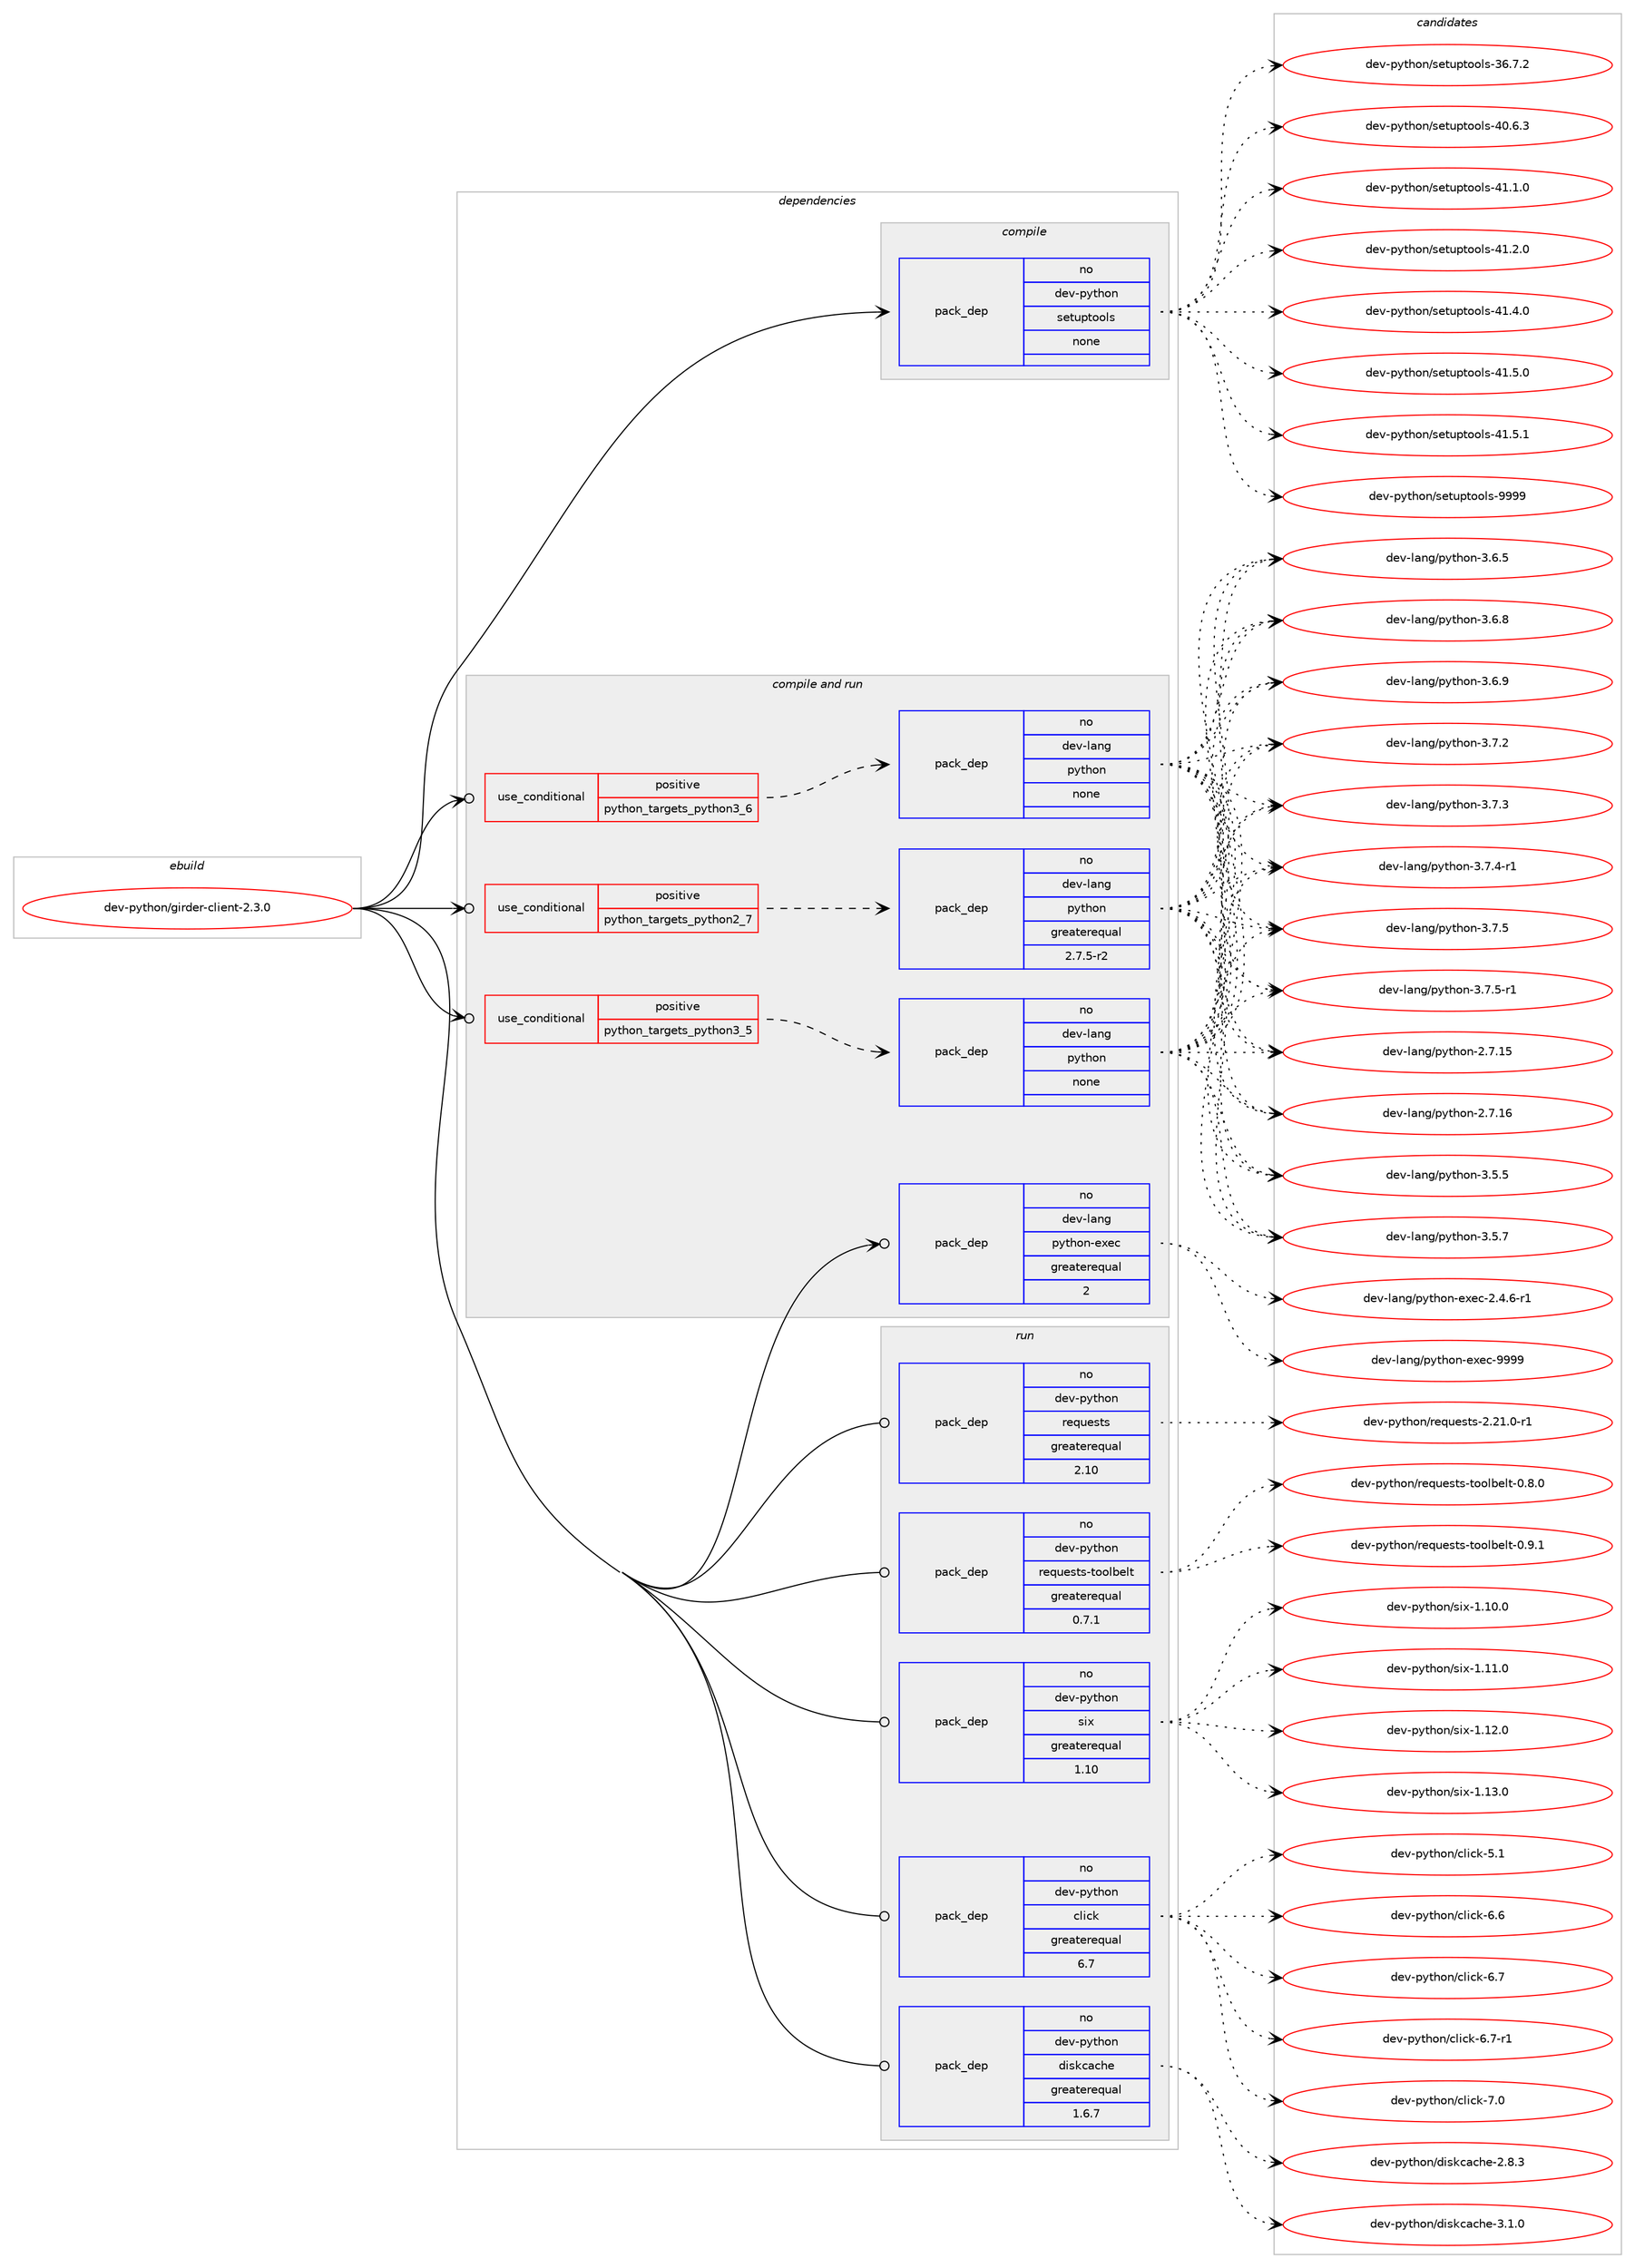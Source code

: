 digraph prolog {

# *************
# Graph options
# *************

newrank=true;
concentrate=true;
compound=true;
graph [rankdir=LR,fontname=Helvetica,fontsize=10,ranksep=1.5];#, ranksep=2.5, nodesep=0.2];
edge  [arrowhead=vee];
node  [fontname=Helvetica,fontsize=10];

# **********
# The ebuild
# **********

subgraph cluster_leftcol {
color=gray;
rank=same;
label=<<i>ebuild</i>>;
id [label="dev-python/girder-client-2.3.0", color=red, width=4, href="../dev-python/girder-client-2.3.0.svg"];
}

# ****************
# The dependencies
# ****************

subgraph cluster_midcol {
color=gray;
label=<<i>dependencies</i>>;
subgraph cluster_compile {
fillcolor="#eeeeee";
style=filled;
label=<<i>compile</i>>;
subgraph pack454807 {
dependency606609 [label=<<TABLE BORDER="0" CELLBORDER="1" CELLSPACING="0" CELLPADDING="4" WIDTH="220"><TR><TD ROWSPAN="6" CELLPADDING="30">pack_dep</TD></TR><TR><TD WIDTH="110">no</TD></TR><TR><TD>dev-python</TD></TR><TR><TD>setuptools</TD></TR><TR><TD>none</TD></TR><TR><TD></TD></TR></TABLE>>, shape=none, color=blue];
}
id:e -> dependency606609:w [weight=20,style="solid",arrowhead="vee"];
}
subgraph cluster_compileandrun {
fillcolor="#eeeeee";
style=filled;
label=<<i>compile and run</i>>;
subgraph cond140005 {
dependency606610 [label=<<TABLE BORDER="0" CELLBORDER="1" CELLSPACING="0" CELLPADDING="4"><TR><TD ROWSPAN="3" CELLPADDING="10">use_conditional</TD></TR><TR><TD>positive</TD></TR><TR><TD>python_targets_python2_7</TD></TR></TABLE>>, shape=none, color=red];
subgraph pack454808 {
dependency606611 [label=<<TABLE BORDER="0" CELLBORDER="1" CELLSPACING="0" CELLPADDING="4" WIDTH="220"><TR><TD ROWSPAN="6" CELLPADDING="30">pack_dep</TD></TR><TR><TD WIDTH="110">no</TD></TR><TR><TD>dev-lang</TD></TR><TR><TD>python</TD></TR><TR><TD>greaterequal</TD></TR><TR><TD>2.7.5-r2</TD></TR></TABLE>>, shape=none, color=blue];
}
dependency606610:e -> dependency606611:w [weight=20,style="dashed",arrowhead="vee"];
}
id:e -> dependency606610:w [weight=20,style="solid",arrowhead="odotvee"];
subgraph cond140006 {
dependency606612 [label=<<TABLE BORDER="0" CELLBORDER="1" CELLSPACING="0" CELLPADDING="4"><TR><TD ROWSPAN="3" CELLPADDING="10">use_conditional</TD></TR><TR><TD>positive</TD></TR><TR><TD>python_targets_python3_5</TD></TR></TABLE>>, shape=none, color=red];
subgraph pack454809 {
dependency606613 [label=<<TABLE BORDER="0" CELLBORDER="1" CELLSPACING="0" CELLPADDING="4" WIDTH="220"><TR><TD ROWSPAN="6" CELLPADDING="30">pack_dep</TD></TR><TR><TD WIDTH="110">no</TD></TR><TR><TD>dev-lang</TD></TR><TR><TD>python</TD></TR><TR><TD>none</TD></TR><TR><TD></TD></TR></TABLE>>, shape=none, color=blue];
}
dependency606612:e -> dependency606613:w [weight=20,style="dashed",arrowhead="vee"];
}
id:e -> dependency606612:w [weight=20,style="solid",arrowhead="odotvee"];
subgraph cond140007 {
dependency606614 [label=<<TABLE BORDER="0" CELLBORDER="1" CELLSPACING="0" CELLPADDING="4"><TR><TD ROWSPAN="3" CELLPADDING="10">use_conditional</TD></TR><TR><TD>positive</TD></TR><TR><TD>python_targets_python3_6</TD></TR></TABLE>>, shape=none, color=red];
subgraph pack454810 {
dependency606615 [label=<<TABLE BORDER="0" CELLBORDER="1" CELLSPACING="0" CELLPADDING="4" WIDTH="220"><TR><TD ROWSPAN="6" CELLPADDING="30">pack_dep</TD></TR><TR><TD WIDTH="110">no</TD></TR><TR><TD>dev-lang</TD></TR><TR><TD>python</TD></TR><TR><TD>none</TD></TR><TR><TD></TD></TR></TABLE>>, shape=none, color=blue];
}
dependency606614:e -> dependency606615:w [weight=20,style="dashed",arrowhead="vee"];
}
id:e -> dependency606614:w [weight=20,style="solid",arrowhead="odotvee"];
subgraph pack454811 {
dependency606616 [label=<<TABLE BORDER="0" CELLBORDER="1" CELLSPACING="0" CELLPADDING="4" WIDTH="220"><TR><TD ROWSPAN="6" CELLPADDING="30">pack_dep</TD></TR><TR><TD WIDTH="110">no</TD></TR><TR><TD>dev-lang</TD></TR><TR><TD>python-exec</TD></TR><TR><TD>greaterequal</TD></TR><TR><TD>2</TD></TR></TABLE>>, shape=none, color=blue];
}
id:e -> dependency606616:w [weight=20,style="solid",arrowhead="odotvee"];
}
subgraph cluster_run {
fillcolor="#eeeeee";
style=filled;
label=<<i>run</i>>;
subgraph pack454812 {
dependency606617 [label=<<TABLE BORDER="0" CELLBORDER="1" CELLSPACING="0" CELLPADDING="4" WIDTH="220"><TR><TD ROWSPAN="6" CELLPADDING="30">pack_dep</TD></TR><TR><TD WIDTH="110">no</TD></TR><TR><TD>dev-python</TD></TR><TR><TD>click</TD></TR><TR><TD>greaterequal</TD></TR><TR><TD>6.7</TD></TR></TABLE>>, shape=none, color=blue];
}
id:e -> dependency606617:w [weight=20,style="solid",arrowhead="odot"];
subgraph pack454813 {
dependency606618 [label=<<TABLE BORDER="0" CELLBORDER="1" CELLSPACING="0" CELLPADDING="4" WIDTH="220"><TR><TD ROWSPAN="6" CELLPADDING="30">pack_dep</TD></TR><TR><TD WIDTH="110">no</TD></TR><TR><TD>dev-python</TD></TR><TR><TD>diskcache</TD></TR><TR><TD>greaterequal</TD></TR><TR><TD>1.6.7</TD></TR></TABLE>>, shape=none, color=blue];
}
id:e -> dependency606618:w [weight=20,style="solid",arrowhead="odot"];
subgraph pack454814 {
dependency606619 [label=<<TABLE BORDER="0" CELLBORDER="1" CELLSPACING="0" CELLPADDING="4" WIDTH="220"><TR><TD ROWSPAN="6" CELLPADDING="30">pack_dep</TD></TR><TR><TD WIDTH="110">no</TD></TR><TR><TD>dev-python</TD></TR><TR><TD>requests</TD></TR><TR><TD>greaterequal</TD></TR><TR><TD>2.10</TD></TR></TABLE>>, shape=none, color=blue];
}
id:e -> dependency606619:w [weight=20,style="solid",arrowhead="odot"];
subgraph pack454815 {
dependency606620 [label=<<TABLE BORDER="0" CELLBORDER="1" CELLSPACING="0" CELLPADDING="4" WIDTH="220"><TR><TD ROWSPAN="6" CELLPADDING="30">pack_dep</TD></TR><TR><TD WIDTH="110">no</TD></TR><TR><TD>dev-python</TD></TR><TR><TD>requests-toolbelt</TD></TR><TR><TD>greaterequal</TD></TR><TR><TD>0.7.1</TD></TR></TABLE>>, shape=none, color=blue];
}
id:e -> dependency606620:w [weight=20,style="solid",arrowhead="odot"];
subgraph pack454816 {
dependency606621 [label=<<TABLE BORDER="0" CELLBORDER="1" CELLSPACING="0" CELLPADDING="4" WIDTH="220"><TR><TD ROWSPAN="6" CELLPADDING="30">pack_dep</TD></TR><TR><TD WIDTH="110">no</TD></TR><TR><TD>dev-python</TD></TR><TR><TD>six</TD></TR><TR><TD>greaterequal</TD></TR><TR><TD>1.10</TD></TR></TABLE>>, shape=none, color=blue];
}
id:e -> dependency606621:w [weight=20,style="solid",arrowhead="odot"];
}
}

# **************
# The candidates
# **************

subgraph cluster_choices {
rank=same;
color=gray;
label=<<i>candidates</i>>;

subgraph choice454807 {
color=black;
nodesep=1;
choice100101118451121211161041111104711510111611711211611111110811545515446554650 [label="dev-python/setuptools-36.7.2", color=red, width=4,href="../dev-python/setuptools-36.7.2.svg"];
choice100101118451121211161041111104711510111611711211611111110811545524846544651 [label="dev-python/setuptools-40.6.3", color=red, width=4,href="../dev-python/setuptools-40.6.3.svg"];
choice100101118451121211161041111104711510111611711211611111110811545524946494648 [label="dev-python/setuptools-41.1.0", color=red, width=4,href="../dev-python/setuptools-41.1.0.svg"];
choice100101118451121211161041111104711510111611711211611111110811545524946504648 [label="dev-python/setuptools-41.2.0", color=red, width=4,href="../dev-python/setuptools-41.2.0.svg"];
choice100101118451121211161041111104711510111611711211611111110811545524946524648 [label="dev-python/setuptools-41.4.0", color=red, width=4,href="../dev-python/setuptools-41.4.0.svg"];
choice100101118451121211161041111104711510111611711211611111110811545524946534648 [label="dev-python/setuptools-41.5.0", color=red, width=4,href="../dev-python/setuptools-41.5.0.svg"];
choice100101118451121211161041111104711510111611711211611111110811545524946534649 [label="dev-python/setuptools-41.5.1", color=red, width=4,href="../dev-python/setuptools-41.5.1.svg"];
choice10010111845112121116104111110471151011161171121161111111081154557575757 [label="dev-python/setuptools-9999", color=red, width=4,href="../dev-python/setuptools-9999.svg"];
dependency606609:e -> choice100101118451121211161041111104711510111611711211611111110811545515446554650:w [style=dotted,weight="100"];
dependency606609:e -> choice100101118451121211161041111104711510111611711211611111110811545524846544651:w [style=dotted,weight="100"];
dependency606609:e -> choice100101118451121211161041111104711510111611711211611111110811545524946494648:w [style=dotted,weight="100"];
dependency606609:e -> choice100101118451121211161041111104711510111611711211611111110811545524946504648:w [style=dotted,weight="100"];
dependency606609:e -> choice100101118451121211161041111104711510111611711211611111110811545524946524648:w [style=dotted,weight="100"];
dependency606609:e -> choice100101118451121211161041111104711510111611711211611111110811545524946534648:w [style=dotted,weight="100"];
dependency606609:e -> choice100101118451121211161041111104711510111611711211611111110811545524946534649:w [style=dotted,weight="100"];
dependency606609:e -> choice10010111845112121116104111110471151011161171121161111111081154557575757:w [style=dotted,weight="100"];
}
subgraph choice454808 {
color=black;
nodesep=1;
choice10010111845108971101034711212111610411111045504655464953 [label="dev-lang/python-2.7.15", color=red, width=4,href="../dev-lang/python-2.7.15.svg"];
choice10010111845108971101034711212111610411111045504655464954 [label="dev-lang/python-2.7.16", color=red, width=4,href="../dev-lang/python-2.7.16.svg"];
choice100101118451089711010347112121116104111110455146534653 [label="dev-lang/python-3.5.5", color=red, width=4,href="../dev-lang/python-3.5.5.svg"];
choice100101118451089711010347112121116104111110455146534655 [label="dev-lang/python-3.5.7", color=red, width=4,href="../dev-lang/python-3.5.7.svg"];
choice100101118451089711010347112121116104111110455146544653 [label="dev-lang/python-3.6.5", color=red, width=4,href="../dev-lang/python-3.6.5.svg"];
choice100101118451089711010347112121116104111110455146544656 [label="dev-lang/python-3.6.8", color=red, width=4,href="../dev-lang/python-3.6.8.svg"];
choice100101118451089711010347112121116104111110455146544657 [label="dev-lang/python-3.6.9", color=red, width=4,href="../dev-lang/python-3.6.9.svg"];
choice100101118451089711010347112121116104111110455146554650 [label="dev-lang/python-3.7.2", color=red, width=4,href="../dev-lang/python-3.7.2.svg"];
choice100101118451089711010347112121116104111110455146554651 [label="dev-lang/python-3.7.3", color=red, width=4,href="../dev-lang/python-3.7.3.svg"];
choice1001011184510897110103471121211161041111104551465546524511449 [label="dev-lang/python-3.7.4-r1", color=red, width=4,href="../dev-lang/python-3.7.4-r1.svg"];
choice100101118451089711010347112121116104111110455146554653 [label="dev-lang/python-3.7.5", color=red, width=4,href="../dev-lang/python-3.7.5.svg"];
choice1001011184510897110103471121211161041111104551465546534511449 [label="dev-lang/python-3.7.5-r1", color=red, width=4,href="../dev-lang/python-3.7.5-r1.svg"];
dependency606611:e -> choice10010111845108971101034711212111610411111045504655464953:w [style=dotted,weight="100"];
dependency606611:e -> choice10010111845108971101034711212111610411111045504655464954:w [style=dotted,weight="100"];
dependency606611:e -> choice100101118451089711010347112121116104111110455146534653:w [style=dotted,weight="100"];
dependency606611:e -> choice100101118451089711010347112121116104111110455146534655:w [style=dotted,weight="100"];
dependency606611:e -> choice100101118451089711010347112121116104111110455146544653:w [style=dotted,weight="100"];
dependency606611:e -> choice100101118451089711010347112121116104111110455146544656:w [style=dotted,weight="100"];
dependency606611:e -> choice100101118451089711010347112121116104111110455146544657:w [style=dotted,weight="100"];
dependency606611:e -> choice100101118451089711010347112121116104111110455146554650:w [style=dotted,weight="100"];
dependency606611:e -> choice100101118451089711010347112121116104111110455146554651:w [style=dotted,weight="100"];
dependency606611:e -> choice1001011184510897110103471121211161041111104551465546524511449:w [style=dotted,weight="100"];
dependency606611:e -> choice100101118451089711010347112121116104111110455146554653:w [style=dotted,weight="100"];
dependency606611:e -> choice1001011184510897110103471121211161041111104551465546534511449:w [style=dotted,weight="100"];
}
subgraph choice454809 {
color=black;
nodesep=1;
choice10010111845108971101034711212111610411111045504655464953 [label="dev-lang/python-2.7.15", color=red, width=4,href="../dev-lang/python-2.7.15.svg"];
choice10010111845108971101034711212111610411111045504655464954 [label="dev-lang/python-2.7.16", color=red, width=4,href="../dev-lang/python-2.7.16.svg"];
choice100101118451089711010347112121116104111110455146534653 [label="dev-lang/python-3.5.5", color=red, width=4,href="../dev-lang/python-3.5.5.svg"];
choice100101118451089711010347112121116104111110455146534655 [label="dev-lang/python-3.5.7", color=red, width=4,href="../dev-lang/python-3.5.7.svg"];
choice100101118451089711010347112121116104111110455146544653 [label="dev-lang/python-3.6.5", color=red, width=4,href="../dev-lang/python-3.6.5.svg"];
choice100101118451089711010347112121116104111110455146544656 [label="dev-lang/python-3.6.8", color=red, width=4,href="../dev-lang/python-3.6.8.svg"];
choice100101118451089711010347112121116104111110455146544657 [label="dev-lang/python-3.6.9", color=red, width=4,href="../dev-lang/python-3.6.9.svg"];
choice100101118451089711010347112121116104111110455146554650 [label="dev-lang/python-3.7.2", color=red, width=4,href="../dev-lang/python-3.7.2.svg"];
choice100101118451089711010347112121116104111110455146554651 [label="dev-lang/python-3.7.3", color=red, width=4,href="../dev-lang/python-3.7.3.svg"];
choice1001011184510897110103471121211161041111104551465546524511449 [label="dev-lang/python-3.7.4-r1", color=red, width=4,href="../dev-lang/python-3.7.4-r1.svg"];
choice100101118451089711010347112121116104111110455146554653 [label="dev-lang/python-3.7.5", color=red, width=4,href="../dev-lang/python-3.7.5.svg"];
choice1001011184510897110103471121211161041111104551465546534511449 [label="dev-lang/python-3.7.5-r1", color=red, width=4,href="../dev-lang/python-3.7.5-r1.svg"];
dependency606613:e -> choice10010111845108971101034711212111610411111045504655464953:w [style=dotted,weight="100"];
dependency606613:e -> choice10010111845108971101034711212111610411111045504655464954:w [style=dotted,weight="100"];
dependency606613:e -> choice100101118451089711010347112121116104111110455146534653:w [style=dotted,weight="100"];
dependency606613:e -> choice100101118451089711010347112121116104111110455146534655:w [style=dotted,weight="100"];
dependency606613:e -> choice100101118451089711010347112121116104111110455146544653:w [style=dotted,weight="100"];
dependency606613:e -> choice100101118451089711010347112121116104111110455146544656:w [style=dotted,weight="100"];
dependency606613:e -> choice100101118451089711010347112121116104111110455146544657:w [style=dotted,weight="100"];
dependency606613:e -> choice100101118451089711010347112121116104111110455146554650:w [style=dotted,weight="100"];
dependency606613:e -> choice100101118451089711010347112121116104111110455146554651:w [style=dotted,weight="100"];
dependency606613:e -> choice1001011184510897110103471121211161041111104551465546524511449:w [style=dotted,weight="100"];
dependency606613:e -> choice100101118451089711010347112121116104111110455146554653:w [style=dotted,weight="100"];
dependency606613:e -> choice1001011184510897110103471121211161041111104551465546534511449:w [style=dotted,weight="100"];
}
subgraph choice454810 {
color=black;
nodesep=1;
choice10010111845108971101034711212111610411111045504655464953 [label="dev-lang/python-2.7.15", color=red, width=4,href="../dev-lang/python-2.7.15.svg"];
choice10010111845108971101034711212111610411111045504655464954 [label="dev-lang/python-2.7.16", color=red, width=4,href="../dev-lang/python-2.7.16.svg"];
choice100101118451089711010347112121116104111110455146534653 [label="dev-lang/python-3.5.5", color=red, width=4,href="../dev-lang/python-3.5.5.svg"];
choice100101118451089711010347112121116104111110455146534655 [label="dev-lang/python-3.5.7", color=red, width=4,href="../dev-lang/python-3.5.7.svg"];
choice100101118451089711010347112121116104111110455146544653 [label="dev-lang/python-3.6.5", color=red, width=4,href="../dev-lang/python-3.6.5.svg"];
choice100101118451089711010347112121116104111110455146544656 [label="dev-lang/python-3.6.8", color=red, width=4,href="../dev-lang/python-3.6.8.svg"];
choice100101118451089711010347112121116104111110455146544657 [label="dev-lang/python-3.6.9", color=red, width=4,href="../dev-lang/python-3.6.9.svg"];
choice100101118451089711010347112121116104111110455146554650 [label="dev-lang/python-3.7.2", color=red, width=4,href="../dev-lang/python-3.7.2.svg"];
choice100101118451089711010347112121116104111110455146554651 [label="dev-lang/python-3.7.3", color=red, width=4,href="../dev-lang/python-3.7.3.svg"];
choice1001011184510897110103471121211161041111104551465546524511449 [label="dev-lang/python-3.7.4-r1", color=red, width=4,href="../dev-lang/python-3.7.4-r1.svg"];
choice100101118451089711010347112121116104111110455146554653 [label="dev-lang/python-3.7.5", color=red, width=4,href="../dev-lang/python-3.7.5.svg"];
choice1001011184510897110103471121211161041111104551465546534511449 [label="dev-lang/python-3.7.5-r1", color=red, width=4,href="../dev-lang/python-3.7.5-r1.svg"];
dependency606615:e -> choice10010111845108971101034711212111610411111045504655464953:w [style=dotted,weight="100"];
dependency606615:e -> choice10010111845108971101034711212111610411111045504655464954:w [style=dotted,weight="100"];
dependency606615:e -> choice100101118451089711010347112121116104111110455146534653:w [style=dotted,weight="100"];
dependency606615:e -> choice100101118451089711010347112121116104111110455146534655:w [style=dotted,weight="100"];
dependency606615:e -> choice100101118451089711010347112121116104111110455146544653:w [style=dotted,weight="100"];
dependency606615:e -> choice100101118451089711010347112121116104111110455146544656:w [style=dotted,weight="100"];
dependency606615:e -> choice100101118451089711010347112121116104111110455146544657:w [style=dotted,weight="100"];
dependency606615:e -> choice100101118451089711010347112121116104111110455146554650:w [style=dotted,weight="100"];
dependency606615:e -> choice100101118451089711010347112121116104111110455146554651:w [style=dotted,weight="100"];
dependency606615:e -> choice1001011184510897110103471121211161041111104551465546524511449:w [style=dotted,weight="100"];
dependency606615:e -> choice100101118451089711010347112121116104111110455146554653:w [style=dotted,weight="100"];
dependency606615:e -> choice1001011184510897110103471121211161041111104551465546534511449:w [style=dotted,weight="100"];
}
subgraph choice454811 {
color=black;
nodesep=1;
choice10010111845108971101034711212111610411111045101120101994550465246544511449 [label="dev-lang/python-exec-2.4.6-r1", color=red, width=4,href="../dev-lang/python-exec-2.4.6-r1.svg"];
choice10010111845108971101034711212111610411111045101120101994557575757 [label="dev-lang/python-exec-9999", color=red, width=4,href="../dev-lang/python-exec-9999.svg"];
dependency606616:e -> choice10010111845108971101034711212111610411111045101120101994550465246544511449:w [style=dotted,weight="100"];
dependency606616:e -> choice10010111845108971101034711212111610411111045101120101994557575757:w [style=dotted,weight="100"];
}
subgraph choice454812 {
color=black;
nodesep=1;
choice1001011184511212111610411111047991081059910745534649 [label="dev-python/click-5.1", color=red, width=4,href="../dev-python/click-5.1.svg"];
choice1001011184511212111610411111047991081059910745544654 [label="dev-python/click-6.6", color=red, width=4,href="../dev-python/click-6.6.svg"];
choice1001011184511212111610411111047991081059910745544655 [label="dev-python/click-6.7", color=red, width=4,href="../dev-python/click-6.7.svg"];
choice10010111845112121116104111110479910810599107455446554511449 [label="dev-python/click-6.7-r1", color=red, width=4,href="../dev-python/click-6.7-r1.svg"];
choice1001011184511212111610411111047991081059910745554648 [label="dev-python/click-7.0", color=red, width=4,href="../dev-python/click-7.0.svg"];
dependency606617:e -> choice1001011184511212111610411111047991081059910745534649:w [style=dotted,weight="100"];
dependency606617:e -> choice1001011184511212111610411111047991081059910745544654:w [style=dotted,weight="100"];
dependency606617:e -> choice1001011184511212111610411111047991081059910745544655:w [style=dotted,weight="100"];
dependency606617:e -> choice10010111845112121116104111110479910810599107455446554511449:w [style=dotted,weight="100"];
dependency606617:e -> choice1001011184511212111610411111047991081059910745554648:w [style=dotted,weight="100"];
}
subgraph choice454813 {
color=black;
nodesep=1;
choice1001011184511212111610411111047100105115107999799104101455046564651 [label="dev-python/diskcache-2.8.3", color=red, width=4,href="../dev-python/diskcache-2.8.3.svg"];
choice1001011184511212111610411111047100105115107999799104101455146494648 [label="dev-python/diskcache-3.1.0", color=red, width=4,href="../dev-python/diskcache-3.1.0.svg"];
dependency606618:e -> choice1001011184511212111610411111047100105115107999799104101455046564651:w [style=dotted,weight="100"];
dependency606618:e -> choice1001011184511212111610411111047100105115107999799104101455146494648:w [style=dotted,weight="100"];
}
subgraph choice454814 {
color=black;
nodesep=1;
choice1001011184511212111610411111047114101113117101115116115455046504946484511449 [label="dev-python/requests-2.21.0-r1", color=red, width=4,href="../dev-python/requests-2.21.0-r1.svg"];
dependency606619:e -> choice1001011184511212111610411111047114101113117101115116115455046504946484511449:w [style=dotted,weight="100"];
}
subgraph choice454815 {
color=black;
nodesep=1;
choice10010111845112121116104111110471141011131171011151161154511611111110898101108116454846564648 [label="dev-python/requests-toolbelt-0.8.0", color=red, width=4,href="../dev-python/requests-toolbelt-0.8.0.svg"];
choice10010111845112121116104111110471141011131171011151161154511611111110898101108116454846574649 [label="dev-python/requests-toolbelt-0.9.1", color=red, width=4,href="../dev-python/requests-toolbelt-0.9.1.svg"];
dependency606620:e -> choice10010111845112121116104111110471141011131171011151161154511611111110898101108116454846564648:w [style=dotted,weight="100"];
dependency606620:e -> choice10010111845112121116104111110471141011131171011151161154511611111110898101108116454846574649:w [style=dotted,weight="100"];
}
subgraph choice454816 {
color=black;
nodesep=1;
choice100101118451121211161041111104711510512045494649484648 [label="dev-python/six-1.10.0", color=red, width=4,href="../dev-python/six-1.10.0.svg"];
choice100101118451121211161041111104711510512045494649494648 [label="dev-python/six-1.11.0", color=red, width=4,href="../dev-python/six-1.11.0.svg"];
choice100101118451121211161041111104711510512045494649504648 [label="dev-python/six-1.12.0", color=red, width=4,href="../dev-python/six-1.12.0.svg"];
choice100101118451121211161041111104711510512045494649514648 [label="dev-python/six-1.13.0", color=red, width=4,href="../dev-python/six-1.13.0.svg"];
dependency606621:e -> choice100101118451121211161041111104711510512045494649484648:w [style=dotted,weight="100"];
dependency606621:e -> choice100101118451121211161041111104711510512045494649494648:w [style=dotted,weight="100"];
dependency606621:e -> choice100101118451121211161041111104711510512045494649504648:w [style=dotted,weight="100"];
dependency606621:e -> choice100101118451121211161041111104711510512045494649514648:w [style=dotted,weight="100"];
}
}

}
